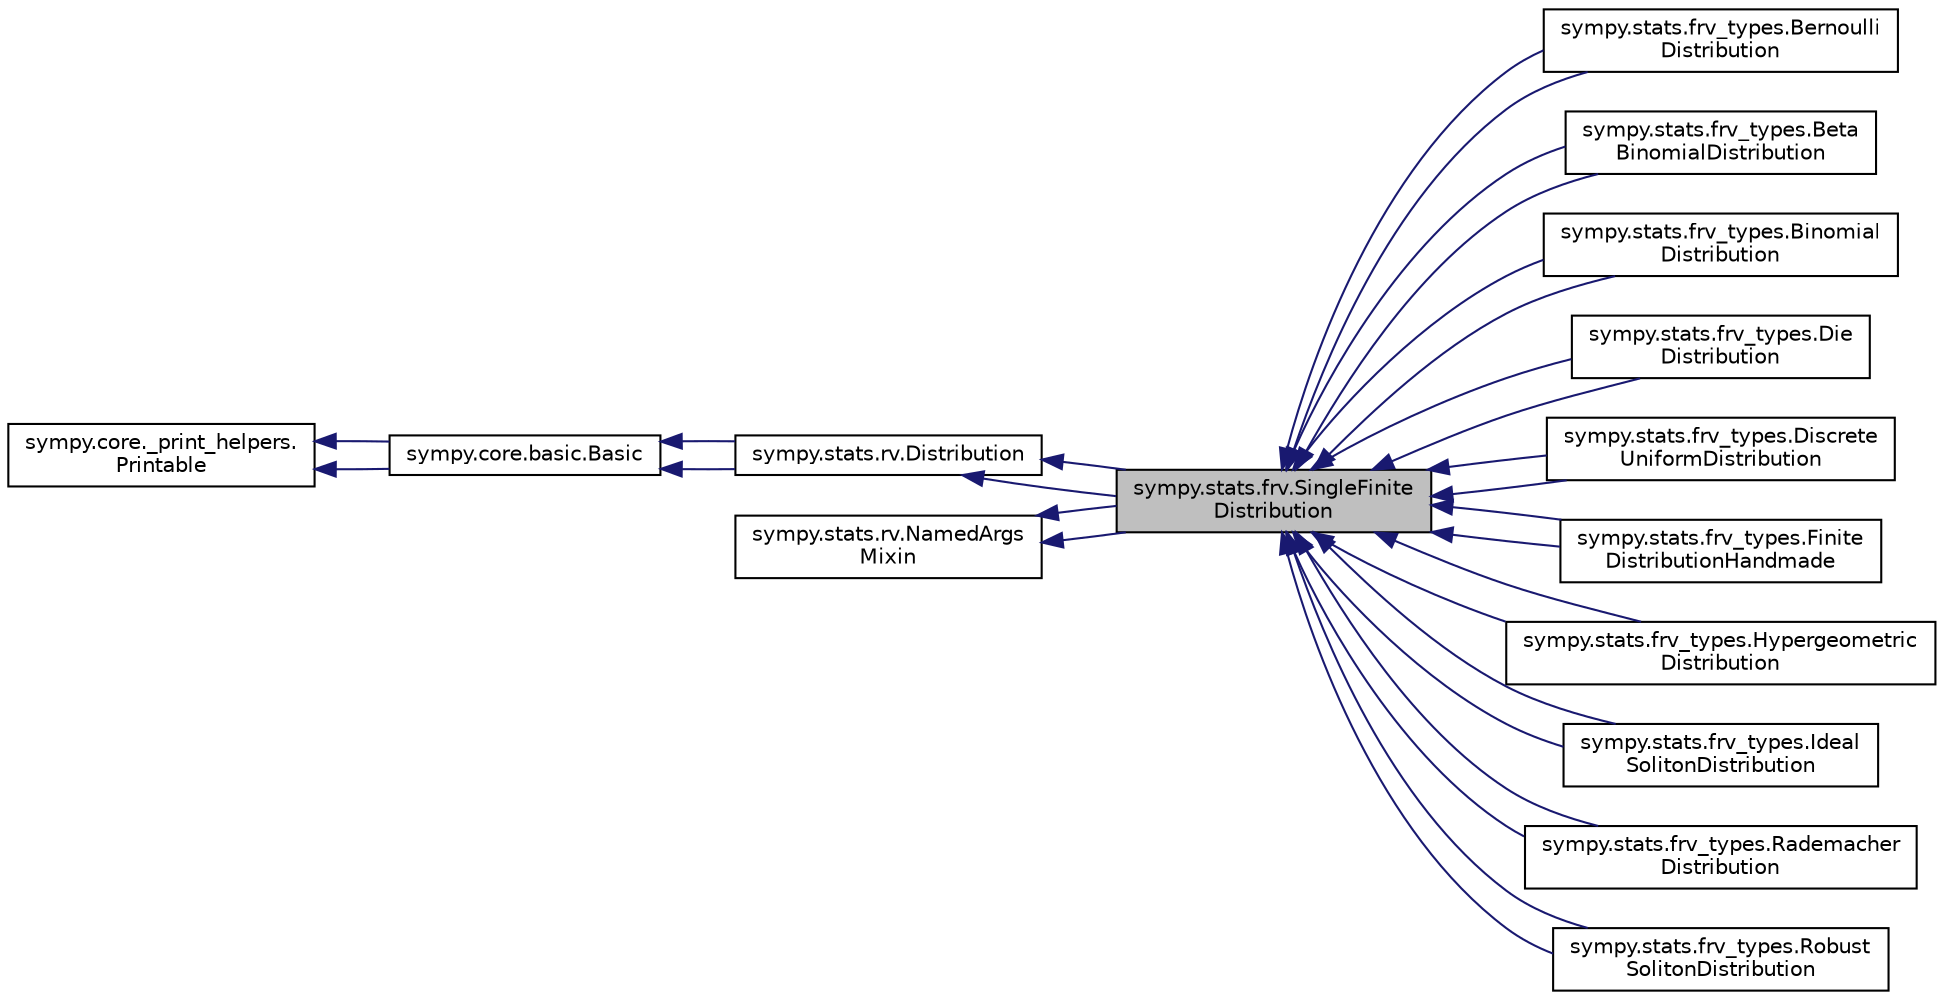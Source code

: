 digraph "sympy.stats.frv.SingleFiniteDistribution"
{
 // LATEX_PDF_SIZE
  edge [fontname="Helvetica",fontsize="10",labelfontname="Helvetica",labelfontsize="10"];
  node [fontname="Helvetica",fontsize="10",shape=record];
  rankdir="LR";
  Node1 [label="sympy.stats.frv.SingleFinite\lDistribution",height=0.2,width=0.4,color="black", fillcolor="grey75", style="filled", fontcolor="black",tooltip=" "];
  Node2 -> Node1 [dir="back",color="midnightblue",fontsize="10",style="solid",fontname="Helvetica"];
  Node2 [label="sympy.stats.rv.Distribution",height=0.2,width=0.4,color="black", fillcolor="white", style="filled",URL="$classsympy_1_1stats_1_1rv_1_1Distribution.html",tooltip=" "];
  Node3 -> Node2 [dir="back",color="midnightblue",fontsize="10",style="solid",fontname="Helvetica"];
  Node3 [label="sympy.core.basic.Basic",height=0.2,width=0.4,color="black", fillcolor="white", style="filled",URL="$classsympy_1_1core_1_1basic_1_1Basic.html",tooltip=" "];
  Node4 -> Node3 [dir="back",color="midnightblue",fontsize="10",style="solid",fontname="Helvetica"];
  Node4 [label="sympy.core._print_helpers.\lPrintable",height=0.2,width=0.4,color="black", fillcolor="white", style="filled",URL="$classsympy_1_1core_1_1__print__helpers_1_1Printable.html",tooltip=" "];
  Node4 -> Node3 [dir="back",color="midnightblue",fontsize="10",style="solid",fontname="Helvetica"];
  Node3 -> Node2 [dir="back",color="midnightblue",fontsize="10",style="solid",fontname="Helvetica"];
  Node5 -> Node1 [dir="back",color="midnightblue",fontsize="10",style="solid",fontname="Helvetica"];
  Node5 [label="sympy.stats.rv.NamedArgs\lMixin",height=0.2,width=0.4,color="black", fillcolor="white", style="filled",URL="$classsympy_1_1stats_1_1rv_1_1NamedArgsMixin.html",tooltip=" "];
  Node2 -> Node1 [dir="back",color="midnightblue",fontsize="10",style="solid",fontname="Helvetica"];
  Node5 -> Node1 [dir="back",color="midnightblue",fontsize="10",style="solid",fontname="Helvetica"];
  Node1 -> Node6 [dir="back",color="midnightblue",fontsize="10",style="solid",fontname="Helvetica"];
  Node6 [label="sympy.stats.frv_types.Bernoulli\lDistribution",height=0.2,width=0.4,color="black", fillcolor="white", style="filled",URL="$classsympy_1_1stats_1_1frv__types_1_1BernoulliDistribution.html",tooltip=" "];
  Node1 -> Node6 [dir="back",color="midnightblue",fontsize="10",style="solid",fontname="Helvetica"];
  Node1 -> Node7 [dir="back",color="midnightblue",fontsize="10",style="solid",fontname="Helvetica"];
  Node7 [label="sympy.stats.frv_types.Beta\lBinomialDistribution",height=0.2,width=0.4,color="black", fillcolor="white", style="filled",URL="$classsympy_1_1stats_1_1frv__types_1_1BetaBinomialDistribution.html",tooltip=" "];
  Node1 -> Node7 [dir="back",color="midnightblue",fontsize="10",style="solid",fontname="Helvetica"];
  Node1 -> Node8 [dir="back",color="midnightblue",fontsize="10",style="solid",fontname="Helvetica"];
  Node8 [label="sympy.stats.frv_types.Binomial\lDistribution",height=0.2,width=0.4,color="black", fillcolor="white", style="filled",URL="$classsympy_1_1stats_1_1frv__types_1_1BinomialDistribution.html",tooltip=" "];
  Node1 -> Node8 [dir="back",color="midnightblue",fontsize="10",style="solid",fontname="Helvetica"];
  Node1 -> Node9 [dir="back",color="midnightblue",fontsize="10",style="solid",fontname="Helvetica"];
  Node9 [label="sympy.stats.frv_types.Die\lDistribution",height=0.2,width=0.4,color="black", fillcolor="white", style="filled",URL="$classsympy_1_1stats_1_1frv__types_1_1DieDistribution.html",tooltip=" "];
  Node1 -> Node9 [dir="back",color="midnightblue",fontsize="10",style="solid",fontname="Helvetica"];
  Node1 -> Node10 [dir="back",color="midnightblue",fontsize="10",style="solid",fontname="Helvetica"];
  Node10 [label="sympy.stats.frv_types.Discrete\lUniformDistribution",height=0.2,width=0.4,color="black", fillcolor="white", style="filled",URL="$classsympy_1_1stats_1_1frv__types_1_1DiscreteUniformDistribution.html",tooltip=" "];
  Node1 -> Node10 [dir="back",color="midnightblue",fontsize="10",style="solid",fontname="Helvetica"];
  Node1 -> Node11 [dir="back",color="midnightblue",fontsize="10",style="solid",fontname="Helvetica"];
  Node11 [label="sympy.stats.frv_types.Finite\lDistributionHandmade",height=0.2,width=0.4,color="black", fillcolor="white", style="filled",URL="$classsympy_1_1stats_1_1frv__types_1_1FiniteDistributionHandmade.html",tooltip=" "];
  Node1 -> Node11 [dir="back",color="midnightblue",fontsize="10",style="solid",fontname="Helvetica"];
  Node1 -> Node12 [dir="back",color="midnightblue",fontsize="10",style="solid",fontname="Helvetica"];
  Node12 [label="sympy.stats.frv_types.Hypergeometric\lDistribution",height=0.2,width=0.4,color="black", fillcolor="white", style="filled",URL="$classsympy_1_1stats_1_1frv__types_1_1HypergeometricDistribution.html",tooltip=" "];
  Node1 -> Node12 [dir="back",color="midnightblue",fontsize="10",style="solid",fontname="Helvetica"];
  Node1 -> Node13 [dir="back",color="midnightblue",fontsize="10",style="solid",fontname="Helvetica"];
  Node13 [label="sympy.stats.frv_types.Ideal\lSolitonDistribution",height=0.2,width=0.4,color="black", fillcolor="white", style="filled",URL="$classsympy_1_1stats_1_1frv__types_1_1IdealSolitonDistribution.html",tooltip=" "];
  Node1 -> Node13 [dir="back",color="midnightblue",fontsize="10",style="solid",fontname="Helvetica"];
  Node1 -> Node14 [dir="back",color="midnightblue",fontsize="10",style="solid",fontname="Helvetica"];
  Node14 [label="sympy.stats.frv_types.Rademacher\lDistribution",height=0.2,width=0.4,color="black", fillcolor="white", style="filled",URL="$classsympy_1_1stats_1_1frv__types_1_1RademacherDistribution.html",tooltip=" "];
  Node1 -> Node14 [dir="back",color="midnightblue",fontsize="10",style="solid",fontname="Helvetica"];
  Node1 -> Node15 [dir="back",color="midnightblue",fontsize="10",style="solid",fontname="Helvetica"];
  Node15 [label="sympy.stats.frv_types.Robust\lSolitonDistribution",height=0.2,width=0.4,color="black", fillcolor="white", style="filled",URL="$classsympy_1_1stats_1_1frv__types_1_1RobustSolitonDistribution.html",tooltip=" "];
  Node1 -> Node15 [dir="back",color="midnightblue",fontsize="10",style="solid",fontname="Helvetica"];
}
